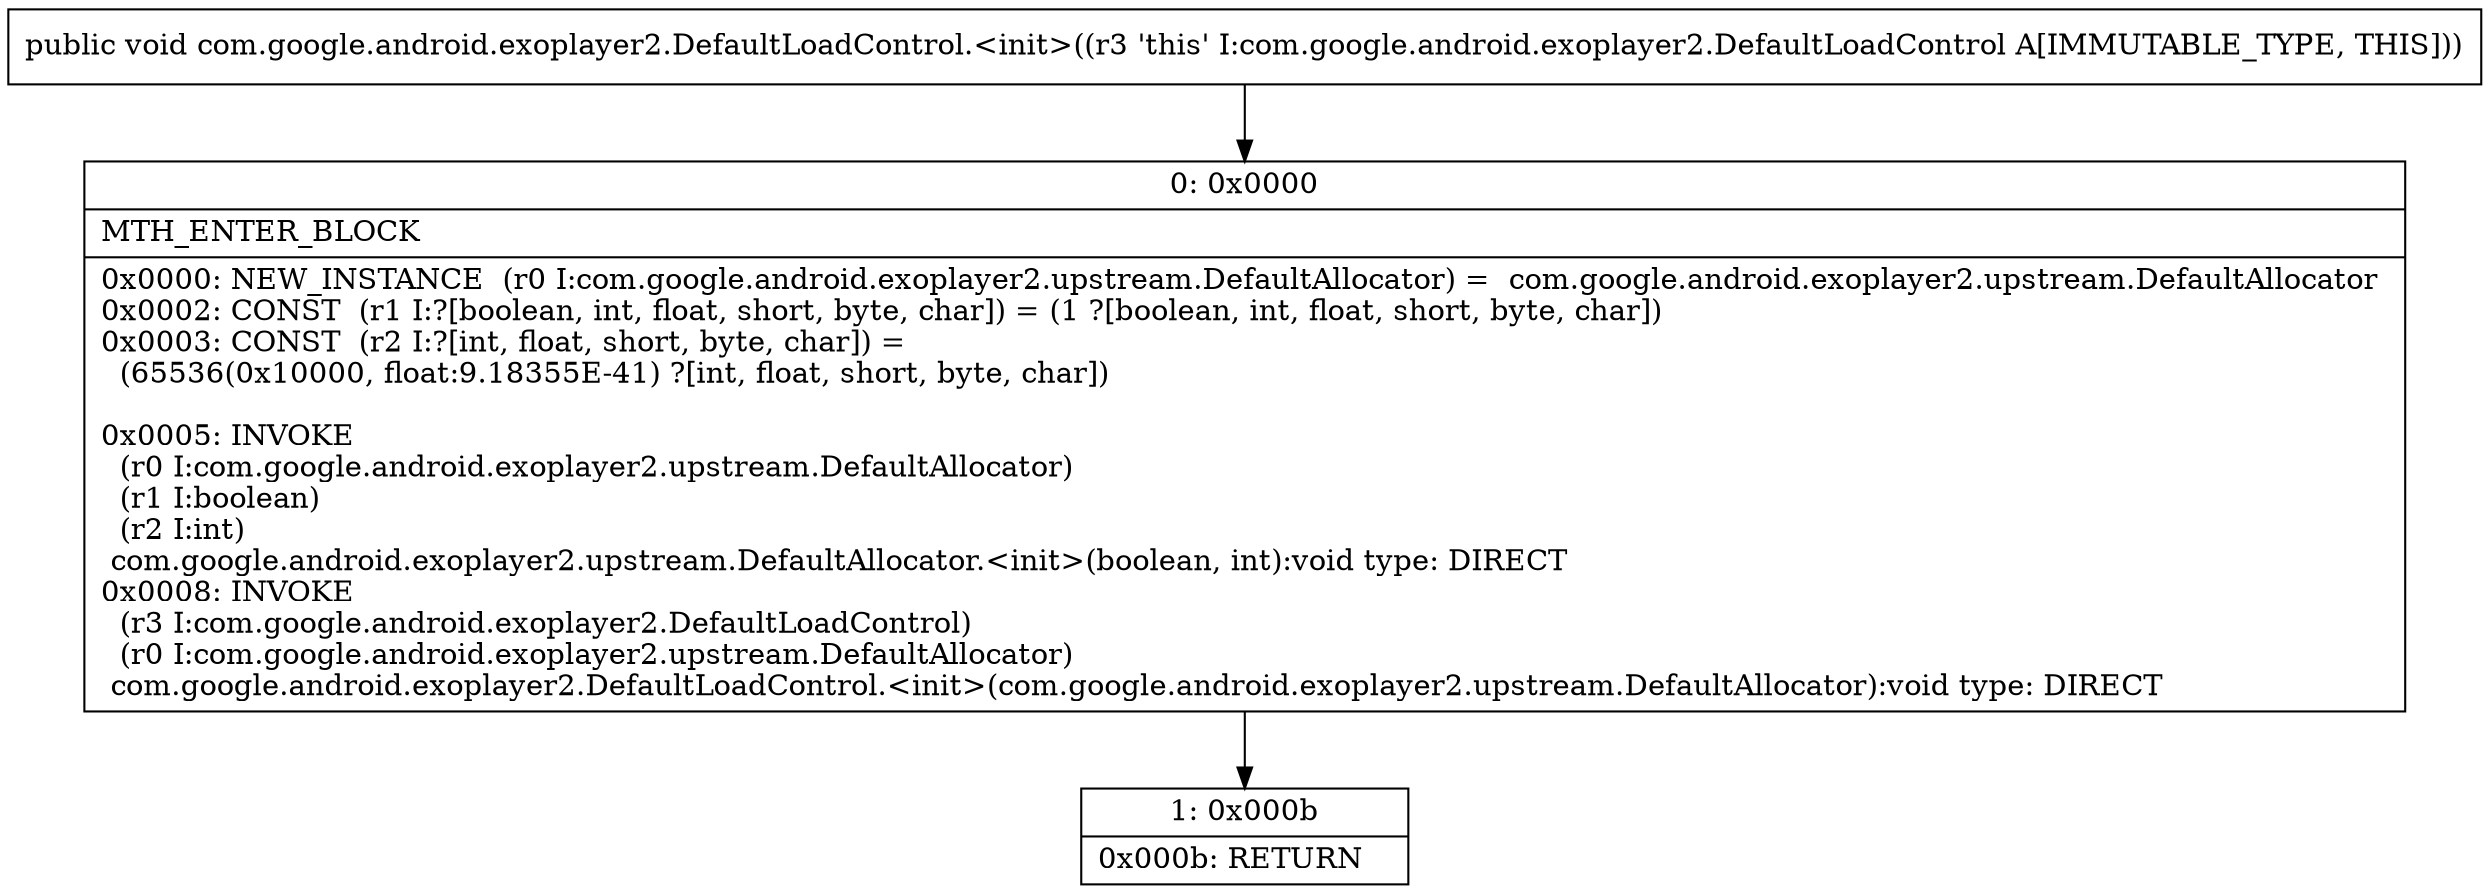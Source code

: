 digraph "CFG forcom.google.android.exoplayer2.DefaultLoadControl.\<init\>()V" {
Node_0 [shape=record,label="{0\:\ 0x0000|MTH_ENTER_BLOCK\l|0x0000: NEW_INSTANCE  (r0 I:com.google.android.exoplayer2.upstream.DefaultAllocator) =  com.google.android.exoplayer2.upstream.DefaultAllocator \l0x0002: CONST  (r1 I:?[boolean, int, float, short, byte, char]) = (1 ?[boolean, int, float, short, byte, char]) \l0x0003: CONST  (r2 I:?[int, float, short, byte, char]) = \l  (65536(0x10000, float:9.18355E\-41) ?[int, float, short, byte, char])\l \l0x0005: INVOKE  \l  (r0 I:com.google.android.exoplayer2.upstream.DefaultAllocator)\l  (r1 I:boolean)\l  (r2 I:int)\l com.google.android.exoplayer2.upstream.DefaultAllocator.\<init\>(boolean, int):void type: DIRECT \l0x0008: INVOKE  \l  (r3 I:com.google.android.exoplayer2.DefaultLoadControl)\l  (r0 I:com.google.android.exoplayer2.upstream.DefaultAllocator)\l com.google.android.exoplayer2.DefaultLoadControl.\<init\>(com.google.android.exoplayer2.upstream.DefaultAllocator):void type: DIRECT \l}"];
Node_1 [shape=record,label="{1\:\ 0x000b|0x000b: RETURN   \l}"];
MethodNode[shape=record,label="{public void com.google.android.exoplayer2.DefaultLoadControl.\<init\>((r3 'this' I:com.google.android.exoplayer2.DefaultLoadControl A[IMMUTABLE_TYPE, THIS])) }"];
MethodNode -> Node_0;
Node_0 -> Node_1;
}

